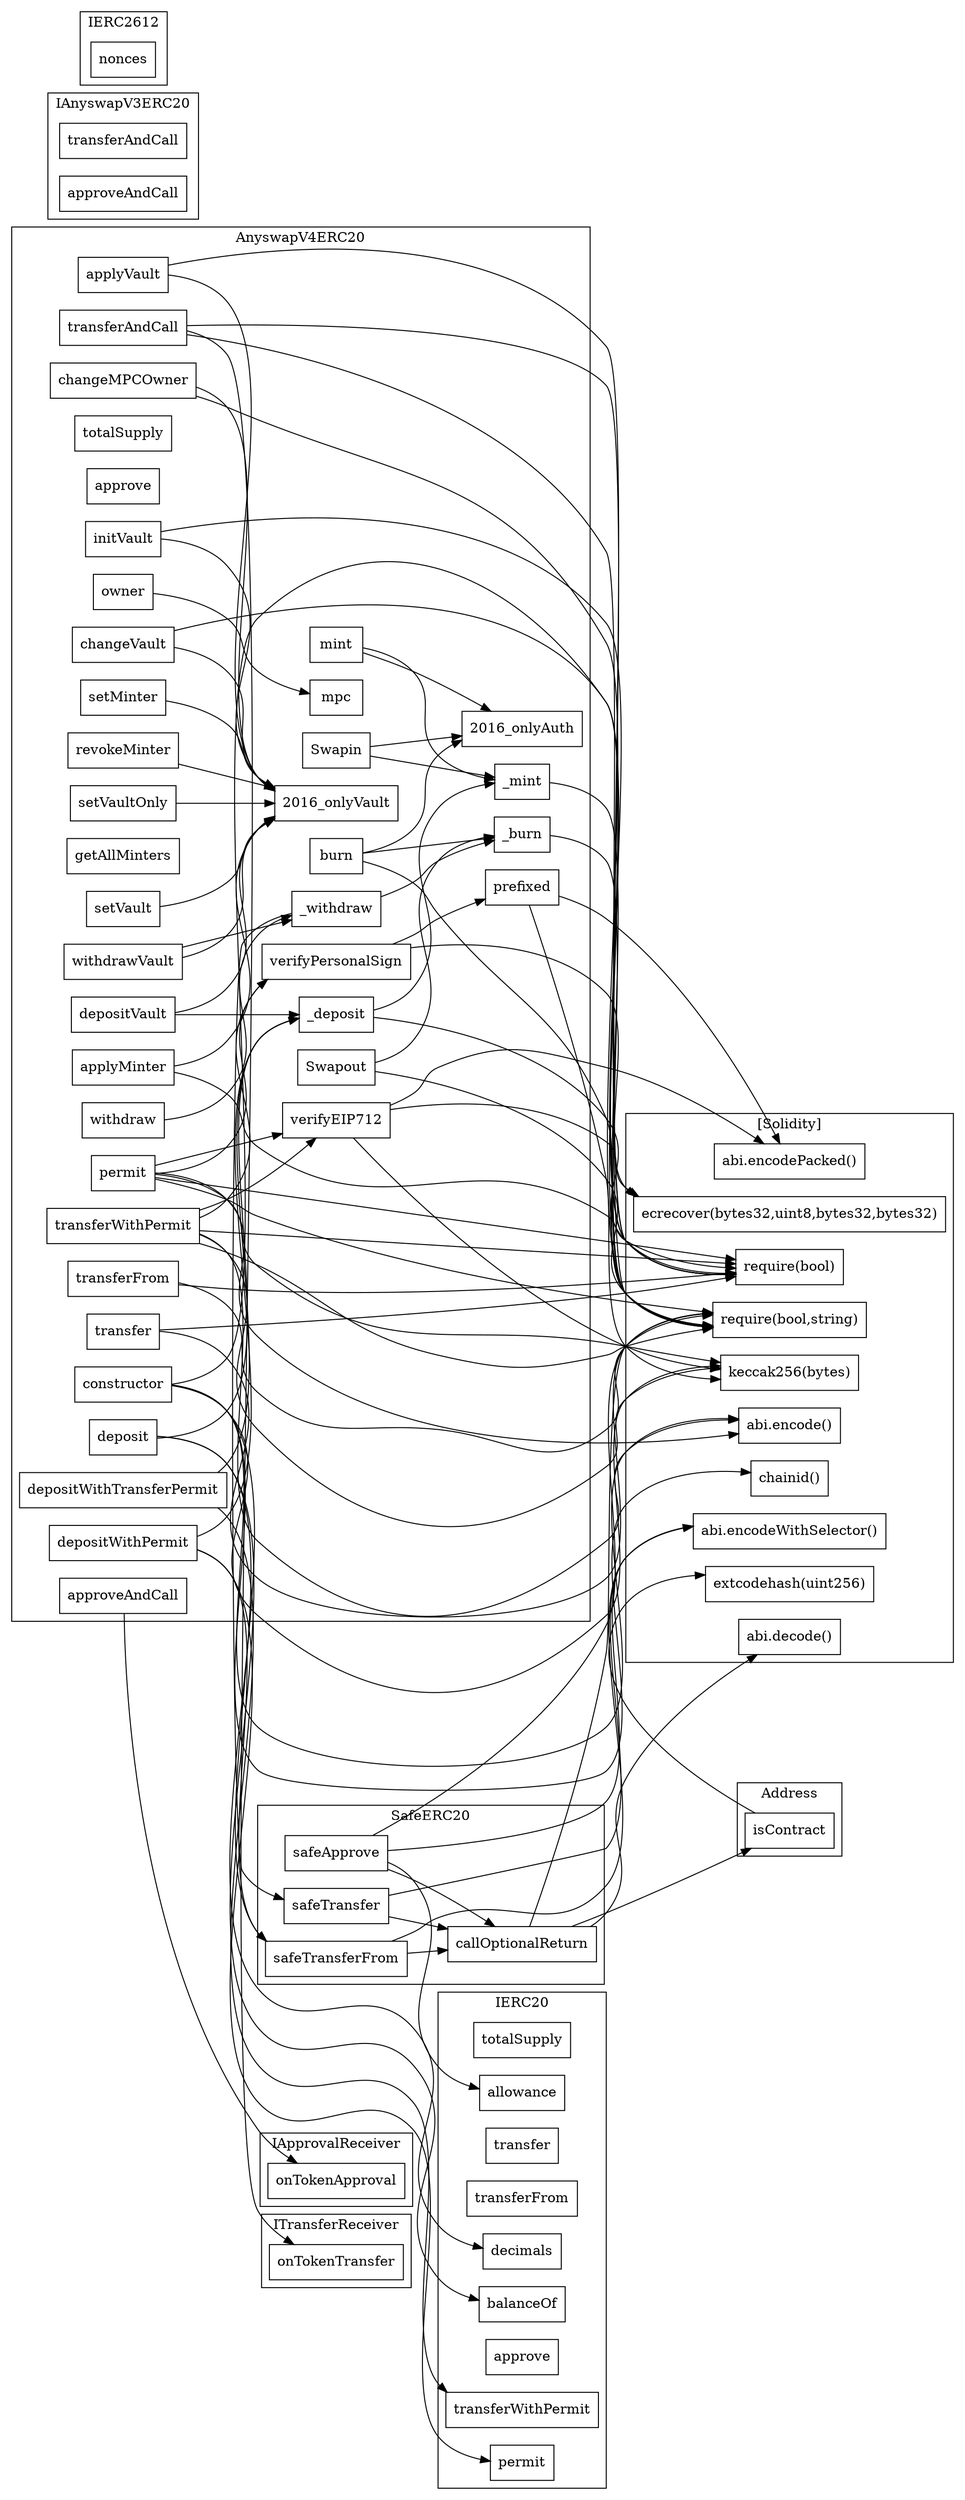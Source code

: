 strict digraph {
rankdir="LR"
node [shape=box]
subgraph cluster_2016_AnyswapV4ERC20 {
label = "AnyswapV4ERC20"
"2016_burn" [label="burn"]
"2016_constructor" [label="constructor"]
"2016_depositVault" [label="depositVault"]
"2016_owner" [label="owner"]
"2016_totalSupply" [label="totalSupply"]
"2016_prefixed" [label="prefixed"]
"2016_approve" [label="approve"]
"2016_applyMinter" [label="applyMinter"]
"2016_transfer" [label="transfer"]
"2016_depositWithPermit" [label="depositWithPermit"]
"2016__burn" [label="_burn"]
"2016_revokeMinter" [label="revokeMinter"]
"2016_permit" [label="permit"]
"2016_transferFrom" [label="transferFrom"]
"2016_getAllMinters" [label="getAllMinters"]
"2016_depositWithTransferPermit" [label="depositWithTransferPermit"]
"2016_transferWithPermit" [label="transferWithPermit"]
"2016_verifyPersonalSign" [label="verifyPersonalSign"]
"2016_approveAndCall" [label="approveAndCall"]
"2016_transferAndCall" [label="transferAndCall"]
"2016_mpc" [label="mpc"]
"2016_Swapout" [label="Swapout"]
"2016__withdraw" [label="_withdraw"]
"2016_setMinter" [label="setMinter"]
"2016_changeMPCOwner" [label="changeMPCOwner"]
"2016_withdrawVault" [label="withdrawVault"]
"2016_applyVault" [label="applyVault"]
"2016_withdraw" [label="withdraw"]
"2016_mint" [label="mint"]
"2016_setVaultOnly" [label="setVaultOnly"]
"2016__mint" [label="_mint"]
"2016_changeVault" [label="changeVault"]
"2016__deposit" [label="_deposit"]
"2016_setVault" [label="setVault"]
"2016_deposit" [label="deposit"]
"2016_verifyEIP712" [label="verifyEIP712"]
"2016_Swapin" [label="Swapin"]
"2016_initVault" [label="initVault"]
"2016_withdraw" -> "2016__withdraw"
"2016_setMinter" -> "2016_onlyVault"
"2016__deposit" -> "2016__mint"
"2016_Swapin" -> "2016__mint"
"2016_depositVault" -> "2016_onlyVault"
"2016_burn" -> "2016_onlyAuth"
"2016_owner" -> "2016_mpc"
"2016_applyVault" -> "2016_onlyVault"
"2016_mint" -> "2016__mint"
"2016_withdrawVault" -> "2016_onlyVault"
"2016_transferWithPermit" -> "2016_verifyEIP712"
"2016_transferWithPermit" -> "2016_verifyPersonalSign"
"2016_applyMinter" -> "2016_onlyVault"
"2016_mint" -> "2016_onlyAuth"
"2016_changeMPCOwner" -> "2016_onlyVault"
"2016_permit" -> "2016_verifyPersonalSign"
"2016_initVault" -> "2016_onlyVault"
"2016__withdraw" -> "2016__burn"
"2016_permit" -> "2016_verifyEIP712"
"2016_depositVault" -> "2016__deposit"
"2016_withdrawVault" -> "2016__withdraw"
"2016_changeVault" -> "2016_onlyVault"
"2016_Swapin" -> "2016_onlyAuth"
"2016_depositWithTransferPermit" -> "2016__deposit"
"2016_Swapout" -> "2016__burn"
"2016_depositWithPermit" -> "2016__deposit"
"2016_setVault" -> "2016_onlyVault"
"2016_deposit" -> "2016__deposit"
"2016_setVaultOnly" -> "2016_onlyVault"
"2016_revokeMinter" -> "2016_onlyVault"
"2016_burn" -> "2016__burn"
"2016_verifyPersonalSign" -> "2016_prefixed"
}subgraph cluster_162_ITransferReceiver {
label = "ITransferReceiver"
"162_onTokenTransfer" [label="onTokenTransfer"]
}subgraph cluster_200_Address {
label = "Address"
"200_isContract" [label="isContract"]
}subgraph cluster_110_IERC20 {
label = "IERC20"
"110_totalSupply" [label="totalSupply"]
"110_allowance" [label="allowance"]
"110_transfer" [label="transfer"]
"110_transferFrom" [label="transferFrom"]
"110_permit" [label="permit"]
"110_transferWithPermit" [label="transferWithPermit"]
"110_approve" [label="approve"]
"110_decimals" [label="decimals"]
"110_balanceOf" [label="balanceOf"]
}subgraph cluster_174_IApprovalReceiver {
label = "IApprovalReceiver"
"174_onTokenApproval" [label="onTokenApproval"]
}subgraph cluster_150_IAnyswapV3ERC20 {
label = "IAnyswapV3ERC20"
"150_transferAndCall" [label="transferAndCall"]
"150_approveAndCall" [label="approveAndCall"]
}subgraph cluster_120_IERC2612 {
label = "IERC2612"
"120_nonces" [label="nonces"]
}subgraph cluster_349_SafeERC20 {
label = "SafeERC20"
"349_safeTransferFrom" [label="safeTransferFrom"]
"349_callOptionalReturn" [label="callOptionalReturn"]
"349_safeApprove" [label="safeApprove"]
"349_safeTransfer" [label="safeTransfer"]
"349_safeTransferFrom" -> "349_callOptionalReturn"
"349_safeTransfer" -> "349_callOptionalReturn"
"349_safeApprove" -> "349_callOptionalReturn"
}subgraph cluster_solidity {
label = "[Solidity]"
"abi.encodeWithSelector()" 
"require(bool,string)" 
"require(bool)" 
"abi.encode()" 
"extcodehash(uint256)" 
"ecrecover(bytes32,uint8,bytes32,bytes32)" 
"abi.encodePacked()" 
"abi.decode()" 
"keccak256(bytes)" 
"chainid()" 
"2016_changeMPCOwner" -> "require(bool,string)"
"2016_constructor" -> "require(bool)"
"2016_verifyEIP712" -> "ecrecover(bytes32,uint8,bytes32,bytes32)"
"2016_verifyPersonalSign" -> "ecrecover(bytes32,uint8,bytes32,bytes32)"
"2016_constructor" -> "keccak256(bytes)"
"2016_Swapout" -> "require(bool,string)"
"2016_transferAndCall" -> "require(bool)"
"2016_transfer" -> "require(bool)"
"349_safeApprove" -> "require(bool,string)"
"2016_applyMinter" -> "require(bool)"
"349_callOptionalReturn" -> "require(bool,string)"
"2016__deposit" -> "require(bool)"
"349_safeTransferFrom" -> "abi.encodeWithSelector()"
"2016_transferWithPermit" -> "keccak256(bytes)"
"2016_constructor" -> "abi.encode()"
"200_isContract" -> "extcodehash(uint256)"
"2016_verifyEIP712" -> "keccak256(bytes)"
"2016_transferFrom" -> "require(bool)"
"2016_permit" -> "abi.encode()"
"2016_prefixed" -> "keccak256(bytes)"
"349_callOptionalReturn" -> "abi.decode()"
"2016_transferWithPermit" -> "require(bool,string)"
"2016_changeVault" -> "require(bool,string)"
"2016_constructor" -> "chainid()"
"2016_prefixed" -> "abi.encodePacked()"
"2016_applyVault" -> "require(bool)"
"2016_permit" -> "keccak256(bytes)"
"2016_transferFrom" -> "require(bool,string)"
"2016__burn" -> "require(bool,string)"
"349_safeApprove" -> "abi.encodeWithSelector()"
"2016_transferWithPermit" -> "require(bool)"
"2016_transferAndCall" -> "require(bool,string)"
"2016_transfer" -> "require(bool,string)"
"2016_verifyEIP712" -> "abi.encodePacked()"
"2016_permit" -> "require(bool)"
"2016_burn" -> "require(bool,string)"
"349_safeTransfer" -> "abi.encodeWithSelector()"
"2016_permit" -> "require(bool,string)"
"2016__mint" -> "require(bool,string)"
"2016_initVault" -> "require(bool)"
"2016_transferWithPermit" -> "abi.encode()"
}"2016_constructor" -> "110_decimals"
"349_safeApprove" -> "110_allowance"
"2016_depositWithTransferPermit" -> "110_transferWithPermit"
"2016__withdraw" -> "349_safeTransfer"
"2016_transferAndCall" -> "162_onTokenTransfer"
"2016_deposit" -> "110_balanceOf"
"2016_deposit" -> "349_safeTransferFrom"
"349_callOptionalReturn" -> "200_isContract"
"2016_depositWithPermit" -> "110_permit"
"2016_approveAndCall" -> "174_onTokenApproval"
"2016_depositWithPermit" -> "349_safeTransferFrom"
}